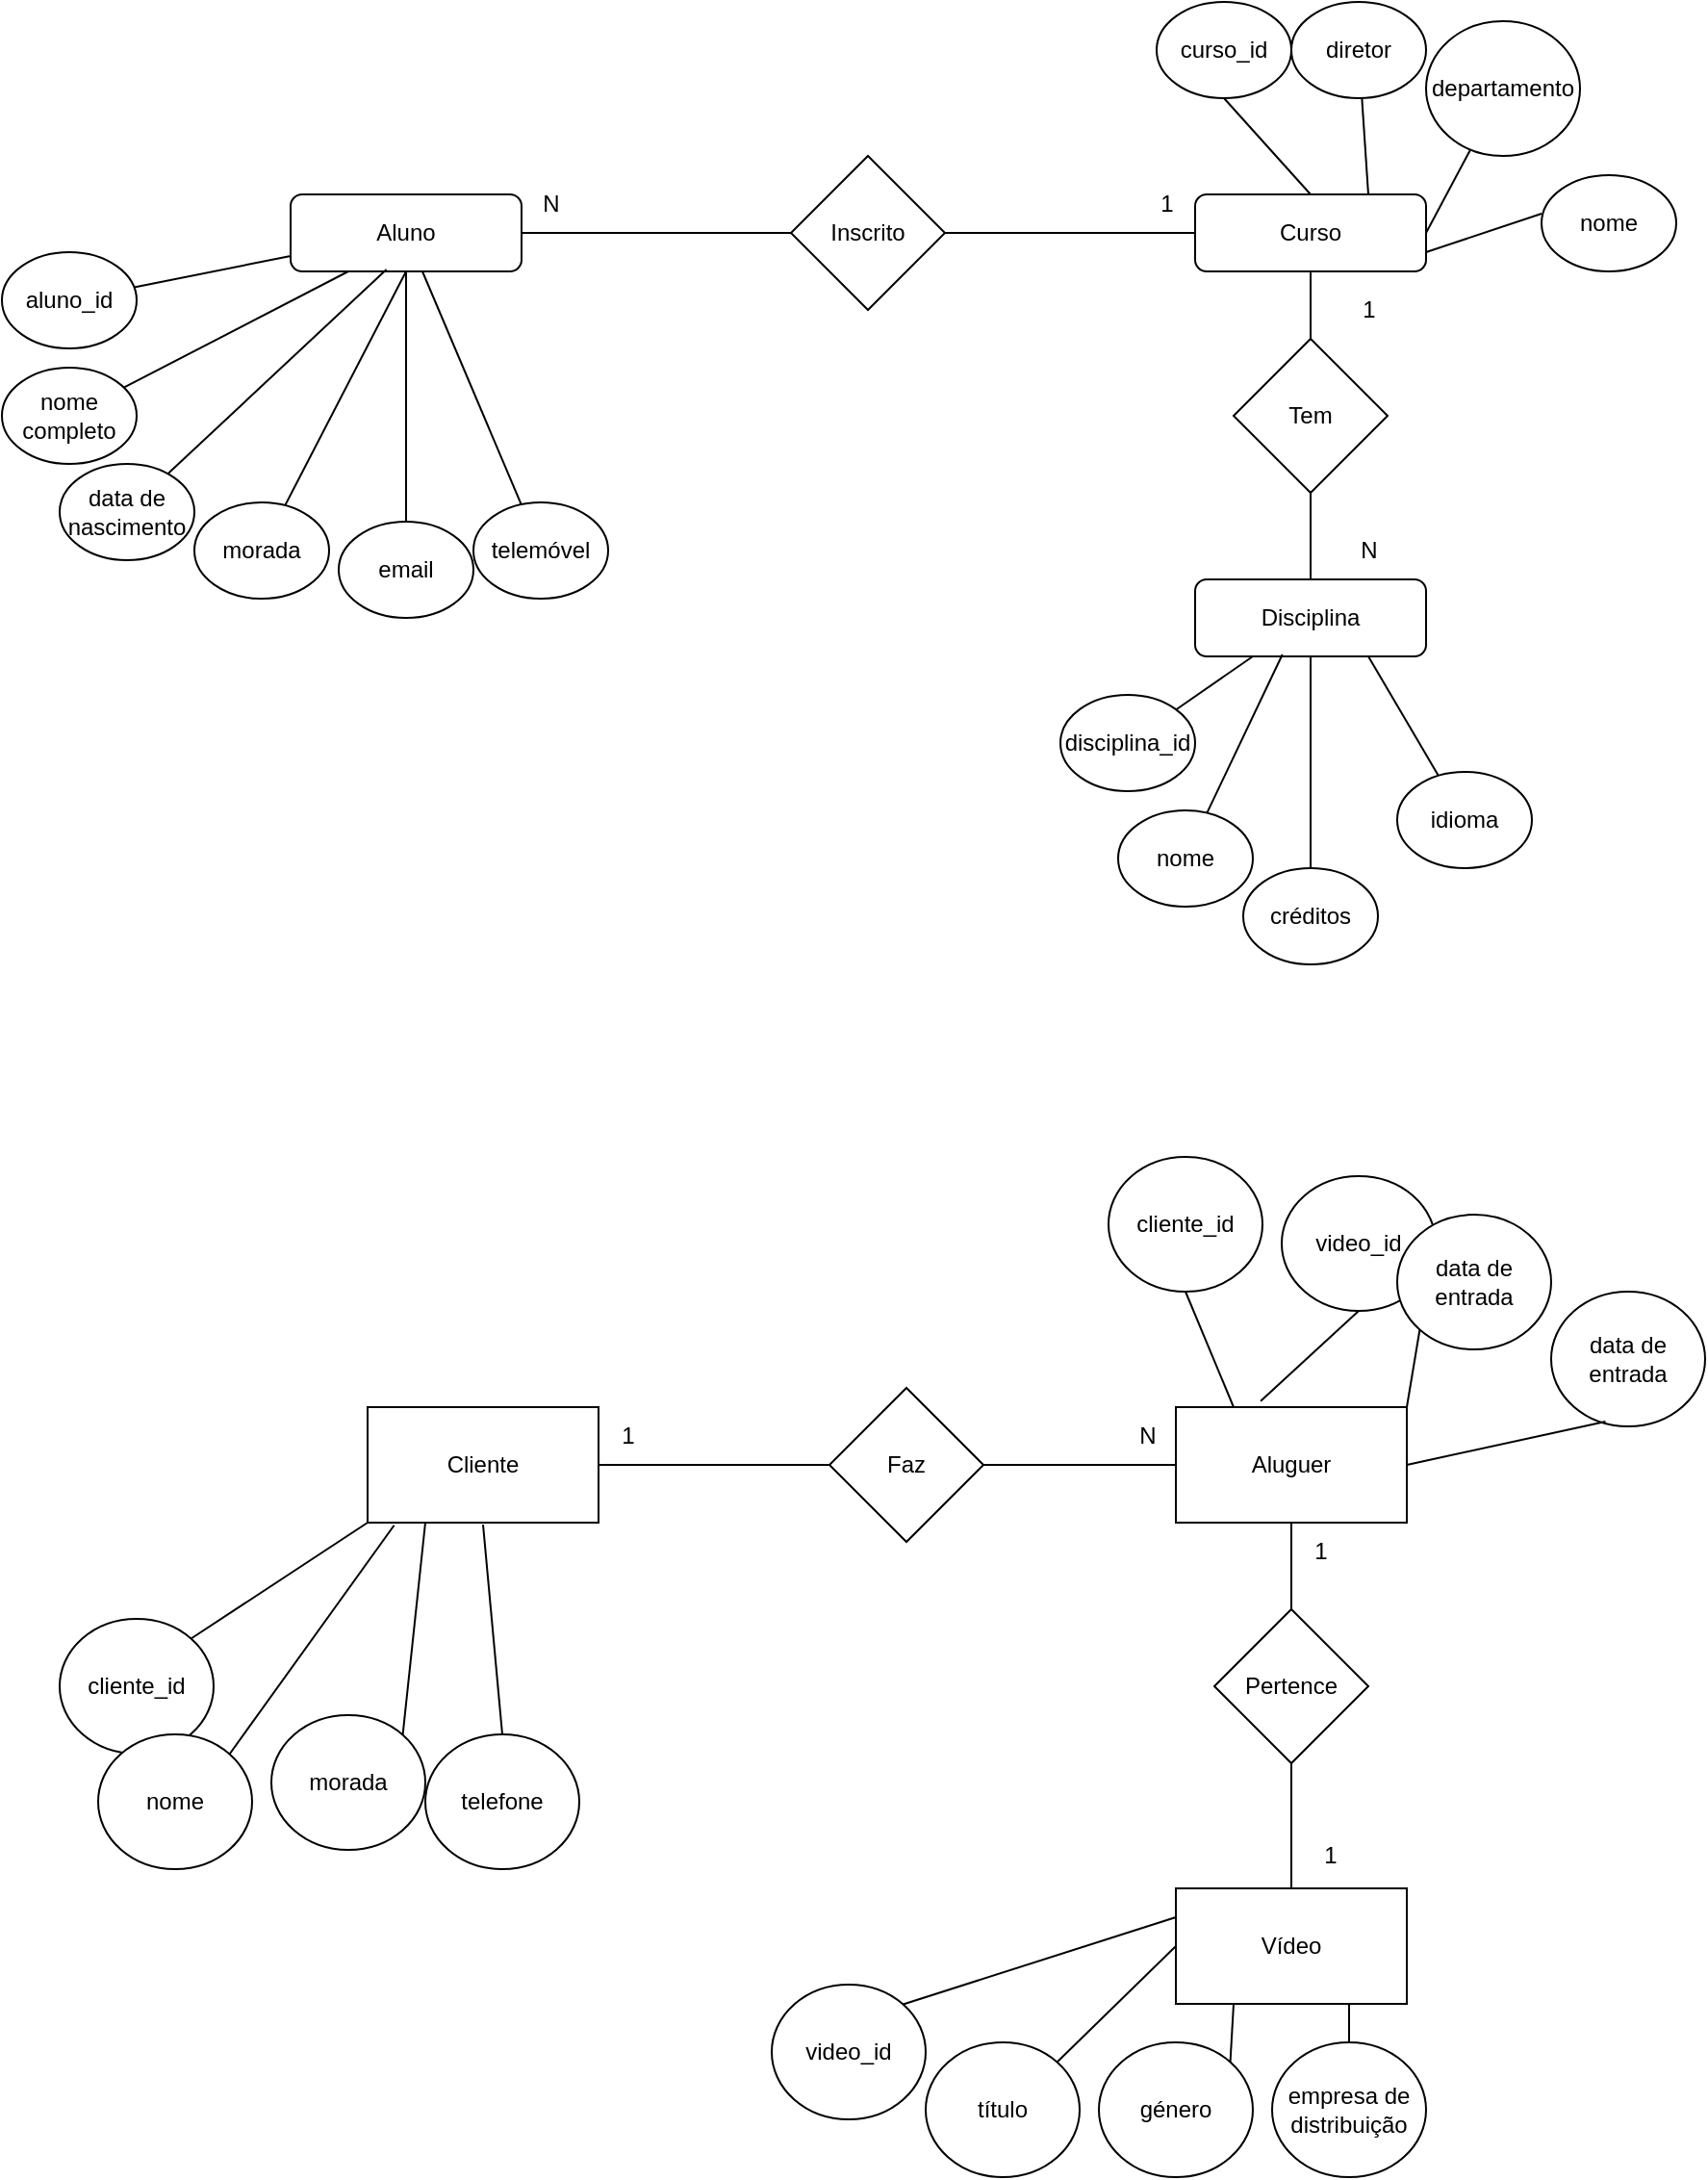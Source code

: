 <mxfile version="26.0.11">
  <diagram id="C5RBs43oDa-KdzZeNtuy" name="Page-1">
    <mxGraphModel dx="2062" dy="655" grid="1" gridSize="10" guides="1" tooltips="1" connect="1" arrows="1" fold="1" page="1" pageScale="1" pageWidth="827" pageHeight="1169" math="0" shadow="0">
      <root>
        <mxCell id="WIyWlLk6GJQsqaUBKTNV-0" />
        <mxCell id="WIyWlLk6GJQsqaUBKTNV-1" parent="WIyWlLk6GJQsqaUBKTNV-0" />
        <mxCell id="WIyWlLk6GJQsqaUBKTNV-3" value="Aluno" style="rounded=1;whiteSpace=wrap;html=1;fontSize=12;glass=0;strokeWidth=1;shadow=0;" parent="WIyWlLk6GJQsqaUBKTNV-1" vertex="1">
          <mxGeometry x="-630" y="120" width="120" height="40" as="geometry" />
        </mxCell>
        <mxCell id="qN2a7-wlCZaR_5KQ552V-1" value="Disciplina" style="rounded=1;whiteSpace=wrap;html=1;fontSize=12;glass=0;strokeWidth=1;shadow=0;" vertex="1" parent="WIyWlLk6GJQsqaUBKTNV-1">
          <mxGeometry x="-160" y="320" width="120" height="40" as="geometry" />
        </mxCell>
        <mxCell id="qN2a7-wlCZaR_5KQ552V-2" value="Curso" style="rounded=1;whiteSpace=wrap;html=1;fontSize=12;glass=0;strokeWidth=1;shadow=0;" vertex="1" parent="WIyWlLk6GJQsqaUBKTNV-1">
          <mxGeometry x="-160" y="120" width="120" height="40" as="geometry" />
        </mxCell>
        <mxCell id="qN2a7-wlCZaR_5KQ552V-3" value="aluno_id" style="ellipse;whiteSpace=wrap;html=1;" vertex="1" parent="WIyWlLk6GJQsqaUBKTNV-1">
          <mxGeometry x="-780" y="150" width="70" height="50" as="geometry" />
        </mxCell>
        <mxCell id="qN2a7-wlCZaR_5KQ552V-8" value="" style="endArrow=none;html=1;rounded=0;" edge="1" parent="WIyWlLk6GJQsqaUBKTNV-1" source="qN2a7-wlCZaR_5KQ552V-3" target="WIyWlLk6GJQsqaUBKTNV-3">
          <mxGeometry width="50" height="50" relative="1" as="geometry">
            <mxPoint x="-330" y="310" as="sourcePoint" />
            <mxPoint x="-280" y="260" as="targetPoint" />
          </mxGeometry>
        </mxCell>
        <mxCell id="qN2a7-wlCZaR_5KQ552V-9" value="data de nascimento" style="ellipse;whiteSpace=wrap;html=1;" vertex="1" parent="WIyWlLk6GJQsqaUBKTNV-1">
          <mxGeometry x="-750" y="260" width="70" height="50" as="geometry" />
        </mxCell>
        <mxCell id="qN2a7-wlCZaR_5KQ552V-10" value="" style="endArrow=none;html=1;rounded=0;entryX=0.415;entryY=0.975;entryDx=0;entryDy=0;entryPerimeter=0;" edge="1" parent="WIyWlLk6GJQsqaUBKTNV-1" source="qN2a7-wlCZaR_5KQ552V-9" target="WIyWlLk6GJQsqaUBKTNV-3">
          <mxGeometry width="50" height="50" relative="1" as="geometry">
            <mxPoint x="-300" y="330" as="sourcePoint" />
            <mxPoint x="-568" y="180" as="targetPoint" />
          </mxGeometry>
        </mxCell>
        <mxCell id="qN2a7-wlCZaR_5KQ552V-11" value="nome completo" style="ellipse;whiteSpace=wrap;html=1;" vertex="1" parent="WIyWlLk6GJQsqaUBKTNV-1">
          <mxGeometry x="-780" y="210" width="70" height="50" as="geometry" />
        </mxCell>
        <mxCell id="qN2a7-wlCZaR_5KQ552V-12" value="" style="endArrow=none;html=1;rounded=0;entryX=0.25;entryY=1;entryDx=0;entryDy=0;" edge="1" parent="WIyWlLk6GJQsqaUBKTNV-1" source="qN2a7-wlCZaR_5KQ552V-11" target="WIyWlLk6GJQsqaUBKTNV-3">
          <mxGeometry width="50" height="50" relative="1" as="geometry">
            <mxPoint x="-310" y="330" as="sourcePoint" />
            <mxPoint x="-610" y="180" as="targetPoint" />
          </mxGeometry>
        </mxCell>
        <mxCell id="qN2a7-wlCZaR_5KQ552V-13" value="morada" style="ellipse;whiteSpace=wrap;html=1;" vertex="1" parent="WIyWlLk6GJQsqaUBKTNV-1">
          <mxGeometry x="-680" y="280" width="70" height="50" as="geometry" />
        </mxCell>
        <mxCell id="qN2a7-wlCZaR_5KQ552V-14" value="" style="endArrow=none;html=1;rounded=0;entryX=0.5;entryY=1;entryDx=0;entryDy=0;" edge="1" parent="WIyWlLk6GJQsqaUBKTNV-1" source="qN2a7-wlCZaR_5KQ552V-13" target="WIyWlLk6GJQsqaUBKTNV-3">
          <mxGeometry width="50" height="50" relative="1" as="geometry">
            <mxPoint x="-300" y="340" as="sourcePoint" />
            <mxPoint x="-568" y="190" as="targetPoint" />
          </mxGeometry>
        </mxCell>
        <mxCell id="qN2a7-wlCZaR_5KQ552V-15" value="email" style="ellipse;whiteSpace=wrap;html=1;" vertex="1" parent="WIyWlLk6GJQsqaUBKTNV-1">
          <mxGeometry x="-605" y="290" width="70" height="50" as="geometry" />
        </mxCell>
        <mxCell id="qN2a7-wlCZaR_5KQ552V-16" value="" style="endArrow=none;html=1;rounded=0;entryX=0.5;entryY=1;entryDx=0;entryDy=0;" edge="1" parent="WIyWlLk6GJQsqaUBKTNV-1" source="qN2a7-wlCZaR_5KQ552V-15" target="WIyWlLk6GJQsqaUBKTNV-3">
          <mxGeometry width="50" height="50" relative="1" as="geometry">
            <mxPoint x="-290" y="350" as="sourcePoint" />
            <mxPoint x="-558" y="200" as="targetPoint" />
          </mxGeometry>
        </mxCell>
        <mxCell id="qN2a7-wlCZaR_5KQ552V-17" value="telemóvel" style="ellipse;whiteSpace=wrap;html=1;" vertex="1" parent="WIyWlLk6GJQsqaUBKTNV-1">
          <mxGeometry x="-535" y="280" width="70" height="50" as="geometry" />
        </mxCell>
        <mxCell id="qN2a7-wlCZaR_5KQ552V-18" value="" style="endArrow=none;html=1;rounded=0;" edge="1" parent="WIyWlLk6GJQsqaUBKTNV-1" source="qN2a7-wlCZaR_5KQ552V-17" target="WIyWlLk6GJQsqaUBKTNV-3">
          <mxGeometry width="50" height="50" relative="1" as="geometry">
            <mxPoint x="-260" y="390" as="sourcePoint" />
            <mxPoint x="-528" y="240" as="targetPoint" />
          </mxGeometry>
        </mxCell>
        <mxCell id="qN2a7-wlCZaR_5KQ552V-19" style="edgeStyle=orthogonalEdgeStyle;rounded=0;orthogonalLoop=1;jettySize=auto;html=1;exitX=0.5;exitY=1;exitDx=0;exitDy=0;" edge="1" parent="WIyWlLk6GJQsqaUBKTNV-1" source="qN2a7-wlCZaR_5KQ552V-9" target="qN2a7-wlCZaR_5KQ552V-9">
          <mxGeometry relative="1" as="geometry" />
        </mxCell>
        <mxCell id="qN2a7-wlCZaR_5KQ552V-21" value="1" style="text;html=1;align=center;verticalAlign=middle;resizable=0;points=[];autosize=1;strokeColor=none;fillColor=none;" vertex="1" parent="WIyWlLk6GJQsqaUBKTNV-1">
          <mxGeometry x="-85" y="165" width="30" height="30" as="geometry" />
        </mxCell>
        <mxCell id="qN2a7-wlCZaR_5KQ552V-22" value="N" style="text;html=1;align=center;verticalAlign=middle;resizable=0;points=[];autosize=1;strokeColor=none;fillColor=none;" vertex="1" parent="WIyWlLk6GJQsqaUBKTNV-1">
          <mxGeometry x="-85" y="290" width="30" height="30" as="geometry" />
        </mxCell>
        <mxCell id="qN2a7-wlCZaR_5KQ552V-23" value="Tem" style="rhombus;whiteSpace=wrap;html=1;" vertex="1" parent="WIyWlLk6GJQsqaUBKTNV-1">
          <mxGeometry x="-140" y="195" width="80" height="80" as="geometry" />
        </mxCell>
        <mxCell id="qN2a7-wlCZaR_5KQ552V-24" value="" style="endArrow=none;html=1;rounded=0;entryX=0.5;entryY=1;entryDx=0;entryDy=0;exitX=0.5;exitY=0;exitDx=0;exitDy=0;" edge="1" parent="WIyWlLk6GJQsqaUBKTNV-1" source="qN2a7-wlCZaR_5KQ552V-23" target="qN2a7-wlCZaR_5KQ552V-2">
          <mxGeometry width="50" height="50" relative="1" as="geometry">
            <mxPoint x="-330" y="350" as="sourcePoint" />
            <mxPoint x="-280" y="300" as="targetPoint" />
          </mxGeometry>
        </mxCell>
        <mxCell id="qN2a7-wlCZaR_5KQ552V-25" value="" style="endArrow=none;html=1;rounded=0;entryX=0.5;entryY=0;entryDx=0;entryDy=0;exitX=0.5;exitY=1;exitDx=0;exitDy=0;" edge="1" parent="WIyWlLk6GJQsqaUBKTNV-1" source="qN2a7-wlCZaR_5KQ552V-23" target="qN2a7-wlCZaR_5KQ552V-1">
          <mxGeometry width="50" height="50" relative="1" as="geometry">
            <mxPoint x="-90" y="205" as="sourcePoint" />
            <mxPoint x="-90" y="170" as="targetPoint" />
          </mxGeometry>
        </mxCell>
        <mxCell id="qN2a7-wlCZaR_5KQ552V-26" value="Inscrito" style="rhombus;whiteSpace=wrap;html=1;" vertex="1" parent="WIyWlLk6GJQsqaUBKTNV-1">
          <mxGeometry x="-370" y="100" width="80" height="80" as="geometry" />
        </mxCell>
        <mxCell id="qN2a7-wlCZaR_5KQ552V-27" value="" style="endArrow=none;html=1;rounded=0;entryX=1;entryY=0.5;entryDx=0;entryDy=0;exitX=0;exitY=0.5;exitDx=0;exitDy=0;" edge="1" parent="WIyWlLk6GJQsqaUBKTNV-1" source="qN2a7-wlCZaR_5KQ552V-26" target="WIyWlLk6GJQsqaUBKTNV-3">
          <mxGeometry width="50" height="50" relative="1" as="geometry">
            <mxPoint x="-330" y="350" as="sourcePoint" />
            <mxPoint x="-280" y="300" as="targetPoint" />
          </mxGeometry>
        </mxCell>
        <mxCell id="qN2a7-wlCZaR_5KQ552V-28" value="" style="endArrow=none;html=1;rounded=0;entryX=0;entryY=0.5;entryDx=0;entryDy=0;exitX=1;exitY=0.5;exitDx=0;exitDy=0;" edge="1" parent="WIyWlLk6GJQsqaUBKTNV-1" source="qN2a7-wlCZaR_5KQ552V-26" target="qN2a7-wlCZaR_5KQ552V-2">
          <mxGeometry width="50" height="50" relative="1" as="geometry">
            <mxPoint x="-360" y="150" as="sourcePoint" />
            <mxPoint x="-500" y="150" as="targetPoint" />
          </mxGeometry>
        </mxCell>
        <mxCell id="qN2a7-wlCZaR_5KQ552V-29" value="1" style="text;html=1;align=center;verticalAlign=middle;resizable=0;points=[];autosize=1;strokeColor=none;fillColor=none;" vertex="1" parent="WIyWlLk6GJQsqaUBKTNV-1">
          <mxGeometry x="-190" y="110" width="30" height="30" as="geometry" />
        </mxCell>
        <mxCell id="qN2a7-wlCZaR_5KQ552V-30" value="N" style="text;html=1;align=center;verticalAlign=middle;resizable=0;points=[];autosize=1;strokeColor=none;fillColor=none;" vertex="1" parent="WIyWlLk6GJQsqaUBKTNV-1">
          <mxGeometry x="-510" y="110" width="30" height="30" as="geometry" />
        </mxCell>
        <mxCell id="qN2a7-wlCZaR_5KQ552V-32" value="diretor" style="ellipse;whiteSpace=wrap;html=1;" vertex="1" parent="WIyWlLk6GJQsqaUBKTNV-1">
          <mxGeometry x="-110" y="20" width="70" height="50" as="geometry" />
        </mxCell>
        <mxCell id="qN2a7-wlCZaR_5KQ552V-33" value="" style="endArrow=none;html=1;rounded=0;entryX=0.75;entryY=0;entryDx=0;entryDy=0;" edge="1" parent="WIyWlLk6GJQsqaUBKTNV-1" source="qN2a7-wlCZaR_5KQ552V-32" target="qN2a7-wlCZaR_5KQ552V-2">
          <mxGeometry width="50" height="50" relative="1" as="geometry">
            <mxPoint x="-68" y="540" as="sourcePoint" />
            <mxPoint x="-370" y="310" as="targetPoint" />
          </mxGeometry>
        </mxCell>
        <mxCell id="qN2a7-wlCZaR_5KQ552V-34" value="departamento" style="ellipse;whiteSpace=wrap;html=1;" vertex="1" parent="WIyWlLk6GJQsqaUBKTNV-1">
          <mxGeometry x="-40" y="30" width="80" height="70" as="geometry" />
        </mxCell>
        <mxCell id="qN2a7-wlCZaR_5KQ552V-35" value="" style="endArrow=none;html=1;rounded=0;entryX=1;entryY=0.5;entryDx=0;entryDy=0;" edge="1" parent="WIyWlLk6GJQsqaUBKTNV-1" source="qN2a7-wlCZaR_5KQ552V-34" target="qN2a7-wlCZaR_5KQ552V-2">
          <mxGeometry width="50" height="50" relative="1" as="geometry">
            <mxPoint x="-163" y="580" as="sourcePoint" />
            <mxPoint x="-465" y="350" as="targetPoint" />
          </mxGeometry>
        </mxCell>
        <mxCell id="qN2a7-wlCZaR_5KQ552V-36" value="curso_id" style="ellipse;whiteSpace=wrap;html=1;" vertex="1" parent="WIyWlLk6GJQsqaUBKTNV-1">
          <mxGeometry x="-180" y="20" width="70" height="50" as="geometry" />
        </mxCell>
        <mxCell id="qN2a7-wlCZaR_5KQ552V-37" value="" style="endArrow=none;html=1;rounded=0;entryX=0.5;entryY=0;entryDx=0;entryDy=0;exitX=0.5;exitY=1;exitDx=0;exitDy=0;" edge="1" parent="WIyWlLk6GJQsqaUBKTNV-1" source="qN2a7-wlCZaR_5KQ552V-36" target="qN2a7-wlCZaR_5KQ552V-2">
          <mxGeometry width="50" height="50" relative="1" as="geometry">
            <mxPoint x="-275" y="600" as="sourcePoint" />
            <mxPoint x="-577" y="370" as="targetPoint" />
          </mxGeometry>
        </mxCell>
        <mxCell id="qN2a7-wlCZaR_5KQ552V-38" value="nome" style="ellipse;whiteSpace=wrap;html=1;" vertex="1" parent="WIyWlLk6GJQsqaUBKTNV-1">
          <mxGeometry x="20" y="110" width="70" height="50" as="geometry" />
        </mxCell>
        <mxCell id="qN2a7-wlCZaR_5KQ552V-39" value="" style="endArrow=none;html=1;rounded=0;entryX=1;entryY=0.75;entryDx=0;entryDy=0;exitX=0;exitY=0.4;exitDx=0;exitDy=0;exitPerimeter=0;" edge="1" parent="WIyWlLk6GJQsqaUBKTNV-1" source="qN2a7-wlCZaR_5KQ552V-38" target="qN2a7-wlCZaR_5KQ552V-2">
          <mxGeometry width="50" height="50" relative="1" as="geometry">
            <mxPoint x="20.051" y="146.344" as="sourcePoint" />
            <mxPoint x="-343" y="380" as="targetPoint" />
          </mxGeometry>
        </mxCell>
        <mxCell id="qN2a7-wlCZaR_5KQ552V-42" value="disciplina_id" style="ellipse;whiteSpace=wrap;html=1;" vertex="1" parent="WIyWlLk6GJQsqaUBKTNV-1">
          <mxGeometry x="-230" y="380" width="70" height="50" as="geometry" />
        </mxCell>
        <mxCell id="qN2a7-wlCZaR_5KQ552V-43" value="" style="endArrow=none;html=1;rounded=0;entryX=0.25;entryY=1;entryDx=0;entryDy=0;" edge="1" parent="WIyWlLk6GJQsqaUBKTNV-1" source="qN2a7-wlCZaR_5KQ552V-42" target="qN2a7-wlCZaR_5KQ552V-1">
          <mxGeometry width="50" height="50" relative="1" as="geometry">
            <mxPoint x="-441" y="860" as="sourcePoint" />
            <mxPoint x="-266" y="380" as="targetPoint" />
          </mxGeometry>
        </mxCell>
        <mxCell id="qN2a7-wlCZaR_5KQ552V-44" value="nome" style="ellipse;whiteSpace=wrap;html=1;" vertex="1" parent="WIyWlLk6GJQsqaUBKTNV-1">
          <mxGeometry x="-200" y="440" width="70" height="50" as="geometry" />
        </mxCell>
        <mxCell id="qN2a7-wlCZaR_5KQ552V-45" value="" style="endArrow=none;html=1;rounded=0;entryX=0.378;entryY=0.975;entryDx=0;entryDy=0;entryPerimeter=0;" edge="1" parent="WIyWlLk6GJQsqaUBKTNV-1" source="qN2a7-wlCZaR_5KQ552V-44" target="qN2a7-wlCZaR_5KQ552V-1">
          <mxGeometry width="50" height="50" relative="1" as="geometry">
            <mxPoint x="-345" y="930" as="sourcePoint" />
            <mxPoint x="-170" y="450" as="targetPoint" />
          </mxGeometry>
        </mxCell>
        <mxCell id="qN2a7-wlCZaR_5KQ552V-46" value="idioma" style="ellipse;whiteSpace=wrap;html=1;" vertex="1" parent="WIyWlLk6GJQsqaUBKTNV-1">
          <mxGeometry x="-55" y="420" width="70" height="50" as="geometry" />
        </mxCell>
        <mxCell id="qN2a7-wlCZaR_5KQ552V-47" value="" style="endArrow=none;html=1;rounded=0;entryX=0.75;entryY=1;entryDx=0;entryDy=0;" edge="1" parent="WIyWlLk6GJQsqaUBKTNV-1" source="qN2a7-wlCZaR_5KQ552V-46" target="qN2a7-wlCZaR_5KQ552V-1">
          <mxGeometry width="50" height="50" relative="1" as="geometry">
            <mxPoint x="-425" y="980" as="sourcePoint" />
            <mxPoint x="-250" y="500" as="targetPoint" />
          </mxGeometry>
        </mxCell>
        <mxCell id="qN2a7-wlCZaR_5KQ552V-48" value="créditos" style="ellipse;whiteSpace=wrap;html=1;" vertex="1" parent="WIyWlLk6GJQsqaUBKTNV-1">
          <mxGeometry x="-135" y="470" width="70" height="50" as="geometry" />
        </mxCell>
        <mxCell id="qN2a7-wlCZaR_5KQ552V-49" value="" style="endArrow=none;html=1;rounded=0;entryX=0.5;entryY=1;entryDx=0;entryDy=0;" edge="1" parent="WIyWlLk6GJQsqaUBKTNV-1" source="qN2a7-wlCZaR_5KQ552V-48" target="qN2a7-wlCZaR_5KQ552V-1">
          <mxGeometry width="50" height="50" relative="1" as="geometry">
            <mxPoint x="-255" y="1010" as="sourcePoint" />
            <mxPoint x="-80" y="530" as="targetPoint" />
          </mxGeometry>
        </mxCell>
        <mxCell id="qN2a7-wlCZaR_5KQ552V-50" value="Cliente" style="rounded=0;whiteSpace=wrap;html=1;" vertex="1" parent="WIyWlLk6GJQsqaUBKTNV-1">
          <mxGeometry x="-590" y="750" width="120" height="60" as="geometry" />
        </mxCell>
        <mxCell id="qN2a7-wlCZaR_5KQ552V-51" value="Aluguer" style="rounded=0;whiteSpace=wrap;html=1;" vertex="1" parent="WIyWlLk6GJQsqaUBKTNV-1">
          <mxGeometry x="-170" y="750" width="120" height="60" as="geometry" />
        </mxCell>
        <mxCell id="qN2a7-wlCZaR_5KQ552V-52" value="cliente_id" style="ellipse;whiteSpace=wrap;html=1;" vertex="1" parent="WIyWlLk6GJQsqaUBKTNV-1">
          <mxGeometry x="-750" y="860" width="80" height="70" as="geometry" />
        </mxCell>
        <mxCell id="qN2a7-wlCZaR_5KQ552V-53" value="" style="endArrow=none;html=1;rounded=0;exitX=1;exitY=0;exitDx=0;exitDy=0;entryX=0;entryY=1;entryDx=0;entryDy=0;" edge="1" parent="WIyWlLk6GJQsqaUBKTNV-1" source="qN2a7-wlCZaR_5KQ552V-52" target="qN2a7-wlCZaR_5KQ552V-50">
          <mxGeometry width="50" height="50" relative="1" as="geometry">
            <mxPoint x="-360" y="890" as="sourcePoint" />
            <mxPoint x="-310" y="840" as="targetPoint" />
          </mxGeometry>
        </mxCell>
        <mxCell id="qN2a7-wlCZaR_5KQ552V-54" value="morada" style="ellipse;whiteSpace=wrap;html=1;" vertex="1" parent="WIyWlLk6GJQsqaUBKTNV-1">
          <mxGeometry x="-640" y="910" width="80" height="70" as="geometry" />
        </mxCell>
        <mxCell id="qN2a7-wlCZaR_5KQ552V-55" value="" style="endArrow=none;html=1;rounded=0;exitX=1;exitY=0;exitDx=0;exitDy=0;entryX=0.25;entryY=1;entryDx=0;entryDy=0;" edge="1" parent="WIyWlLk6GJQsqaUBKTNV-1" source="qN2a7-wlCZaR_5KQ552V-54" target="qN2a7-wlCZaR_5KQ552V-50">
          <mxGeometry width="50" height="50" relative="1" as="geometry">
            <mxPoint x="-270" y="940" as="sourcePoint" />
            <mxPoint x="-500" y="860" as="targetPoint" />
          </mxGeometry>
        </mxCell>
        <mxCell id="qN2a7-wlCZaR_5KQ552V-56" value="nome" style="ellipse;whiteSpace=wrap;html=1;" vertex="1" parent="WIyWlLk6GJQsqaUBKTNV-1">
          <mxGeometry x="-730" y="920" width="80" height="70" as="geometry" />
        </mxCell>
        <mxCell id="qN2a7-wlCZaR_5KQ552V-57" value="" style="endArrow=none;html=1;rounded=0;exitX=1;exitY=0;exitDx=0;exitDy=0;entryX=0.115;entryY=1.023;entryDx=0;entryDy=0;entryPerimeter=0;" edge="1" parent="WIyWlLk6GJQsqaUBKTNV-1" source="qN2a7-wlCZaR_5KQ552V-56" target="qN2a7-wlCZaR_5KQ552V-50">
          <mxGeometry width="50" height="50" relative="1" as="geometry">
            <mxPoint x="-340" y="910" as="sourcePoint" />
            <mxPoint x="-570" y="830" as="targetPoint" />
          </mxGeometry>
        </mxCell>
        <mxCell id="qN2a7-wlCZaR_5KQ552V-58" value="telefone" style="ellipse;whiteSpace=wrap;html=1;" vertex="1" parent="WIyWlLk6GJQsqaUBKTNV-1">
          <mxGeometry x="-560" y="920" width="80" height="70" as="geometry" />
        </mxCell>
        <mxCell id="qN2a7-wlCZaR_5KQ552V-59" value="" style="endArrow=none;html=1;rounded=0;exitX=0.5;exitY=0;exitDx=0;exitDy=0;" edge="1" parent="WIyWlLk6GJQsqaUBKTNV-1" source="qN2a7-wlCZaR_5KQ552V-58">
          <mxGeometry width="50" height="50" relative="1" as="geometry">
            <mxPoint x="-170" y="980" as="sourcePoint" />
            <mxPoint x="-530" y="811" as="targetPoint" />
          </mxGeometry>
        </mxCell>
        <mxCell id="qN2a7-wlCZaR_5KQ552V-61" value="Faz" style="rhombus;whiteSpace=wrap;html=1;" vertex="1" parent="WIyWlLk6GJQsqaUBKTNV-1">
          <mxGeometry x="-350" y="740" width="80" height="80" as="geometry" />
        </mxCell>
        <mxCell id="qN2a7-wlCZaR_5KQ552V-63" value="" style="endArrow=none;html=1;rounded=0;entryX=0;entryY=0.5;entryDx=0;entryDy=0;exitX=1;exitY=0.5;exitDx=0;exitDy=0;" edge="1" parent="WIyWlLk6GJQsqaUBKTNV-1" source="qN2a7-wlCZaR_5KQ552V-50" target="qN2a7-wlCZaR_5KQ552V-61">
          <mxGeometry width="50" height="50" relative="1" as="geometry">
            <mxPoint x="-360" y="890" as="sourcePoint" />
            <mxPoint x="-310" y="840" as="targetPoint" />
          </mxGeometry>
        </mxCell>
        <mxCell id="qN2a7-wlCZaR_5KQ552V-64" value="" style="endArrow=none;html=1;rounded=0;entryX=0;entryY=0.5;entryDx=0;entryDy=0;exitX=1;exitY=0.5;exitDx=0;exitDy=0;" edge="1" parent="WIyWlLk6GJQsqaUBKTNV-1" source="qN2a7-wlCZaR_5KQ552V-61" target="qN2a7-wlCZaR_5KQ552V-51">
          <mxGeometry width="50" height="50" relative="1" as="geometry">
            <mxPoint x="-460" y="790" as="sourcePoint" />
            <mxPoint x="-340" y="790" as="targetPoint" />
          </mxGeometry>
        </mxCell>
        <mxCell id="qN2a7-wlCZaR_5KQ552V-70" value="1" style="text;html=1;align=center;verticalAlign=middle;resizable=0;points=[];autosize=1;strokeColor=none;fillColor=none;" vertex="1" parent="WIyWlLk6GJQsqaUBKTNV-1">
          <mxGeometry x="-470" y="750" width="30" height="30" as="geometry" />
        </mxCell>
        <mxCell id="qN2a7-wlCZaR_5KQ552V-71" value="N" style="text;html=1;align=center;verticalAlign=middle;resizable=0;points=[];autosize=1;strokeColor=none;fillColor=none;" vertex="1" parent="WIyWlLk6GJQsqaUBKTNV-1">
          <mxGeometry x="-200" y="750" width="30" height="30" as="geometry" />
        </mxCell>
        <mxCell id="qN2a7-wlCZaR_5KQ552V-79" value="Vídeo" style="rounded=0;whiteSpace=wrap;html=1;" vertex="1" parent="WIyWlLk6GJQsqaUBKTNV-1">
          <mxGeometry x="-170" y="1000" width="120" height="60" as="geometry" />
        </mxCell>
        <mxCell id="qN2a7-wlCZaR_5KQ552V-80" value="Pertence" style="rhombus;whiteSpace=wrap;html=1;" vertex="1" parent="WIyWlLk6GJQsqaUBKTNV-1">
          <mxGeometry x="-150" y="855" width="80" height="80" as="geometry" />
        </mxCell>
        <mxCell id="qN2a7-wlCZaR_5KQ552V-81" value="" style="endArrow=none;html=1;rounded=0;entryX=0.5;entryY=1;entryDx=0;entryDy=0;exitX=0.5;exitY=0;exitDx=0;exitDy=0;" edge="1" parent="WIyWlLk6GJQsqaUBKTNV-1" source="qN2a7-wlCZaR_5KQ552V-80" target="qN2a7-wlCZaR_5KQ552V-51">
          <mxGeometry width="50" height="50" relative="1" as="geometry">
            <mxPoint x="-340" y="930" as="sourcePoint" />
            <mxPoint x="-290" y="880" as="targetPoint" />
          </mxGeometry>
        </mxCell>
        <mxCell id="qN2a7-wlCZaR_5KQ552V-82" value="" style="endArrow=none;html=1;rounded=0;entryX=0.5;entryY=1;entryDx=0;entryDy=0;exitX=0.5;exitY=0;exitDx=0;exitDy=0;" edge="1" parent="WIyWlLk6GJQsqaUBKTNV-1" source="qN2a7-wlCZaR_5KQ552V-79" target="qN2a7-wlCZaR_5KQ552V-80">
          <mxGeometry width="50" height="50" relative="1" as="geometry">
            <mxPoint x="-340" y="930" as="sourcePoint" />
            <mxPoint x="-290" y="880" as="targetPoint" />
          </mxGeometry>
        </mxCell>
        <mxCell id="qN2a7-wlCZaR_5KQ552V-83" value="1" style="text;html=1;align=center;verticalAlign=middle;resizable=0;points=[];autosize=1;strokeColor=none;fillColor=none;" vertex="1" parent="WIyWlLk6GJQsqaUBKTNV-1">
          <mxGeometry x="-110" y="810" width="30" height="30" as="geometry" />
        </mxCell>
        <mxCell id="qN2a7-wlCZaR_5KQ552V-84" value="1" style="text;html=1;align=center;verticalAlign=middle;resizable=0;points=[];autosize=1;strokeColor=none;fillColor=none;" vertex="1" parent="WIyWlLk6GJQsqaUBKTNV-1">
          <mxGeometry x="-105" y="968" width="30" height="30" as="geometry" />
        </mxCell>
        <mxCell id="qN2a7-wlCZaR_5KQ552V-86" value="video_id" style="ellipse;whiteSpace=wrap;html=1;" vertex="1" parent="WIyWlLk6GJQsqaUBKTNV-1">
          <mxGeometry x="-380" y="1050" width="80" height="70" as="geometry" />
        </mxCell>
        <mxCell id="qN2a7-wlCZaR_5KQ552V-87" value="" style="endArrow=none;html=1;rounded=0;exitX=1;exitY=0;exitDx=0;exitDy=0;entryX=0;entryY=0.25;entryDx=0;entryDy=0;" edge="1" parent="WIyWlLk6GJQsqaUBKTNV-1" source="qN2a7-wlCZaR_5KQ552V-86" target="qN2a7-wlCZaR_5KQ552V-79">
          <mxGeometry width="50" height="50" relative="1" as="geometry">
            <mxPoint x="-90" y="1000" as="sourcePoint" />
            <mxPoint x="-320" y="920" as="targetPoint" />
          </mxGeometry>
        </mxCell>
        <mxCell id="qN2a7-wlCZaR_5KQ552V-88" value="género" style="ellipse;whiteSpace=wrap;html=1;" vertex="1" parent="WIyWlLk6GJQsqaUBKTNV-1">
          <mxGeometry x="-210" y="1080" width="80" height="70" as="geometry" />
        </mxCell>
        <mxCell id="qN2a7-wlCZaR_5KQ552V-89" value="" style="endArrow=none;html=1;rounded=0;exitX=1;exitY=0;exitDx=0;exitDy=0;entryX=0.25;entryY=1;entryDx=0;entryDy=0;" edge="1" parent="WIyWlLk6GJQsqaUBKTNV-1" source="qN2a7-wlCZaR_5KQ552V-88" target="qN2a7-wlCZaR_5KQ552V-79">
          <mxGeometry width="50" height="50" relative="1" as="geometry">
            <mxPoint y="1050" as="sourcePoint" />
            <mxPoint x="-290" y="920" as="targetPoint" />
          </mxGeometry>
        </mxCell>
        <mxCell id="qN2a7-wlCZaR_5KQ552V-90" value="título" style="ellipse;whiteSpace=wrap;html=1;" vertex="1" parent="WIyWlLk6GJQsqaUBKTNV-1">
          <mxGeometry x="-300" y="1080" width="80" height="70" as="geometry" />
        </mxCell>
        <mxCell id="qN2a7-wlCZaR_5KQ552V-91" value="" style="endArrow=none;html=1;rounded=0;exitX=1;exitY=0;exitDx=0;exitDy=0;entryX=0;entryY=0.5;entryDx=0;entryDy=0;" edge="1" parent="WIyWlLk6GJQsqaUBKTNV-1" source="qN2a7-wlCZaR_5KQ552V-90" target="qN2a7-wlCZaR_5KQ552V-79">
          <mxGeometry width="50" height="50" relative="1" as="geometry">
            <mxPoint x="-70" y="1020" as="sourcePoint" />
            <mxPoint x="-306" y="921" as="targetPoint" />
          </mxGeometry>
        </mxCell>
        <mxCell id="qN2a7-wlCZaR_5KQ552V-92" value="empresa de distribuição" style="ellipse;whiteSpace=wrap;html=1;" vertex="1" parent="WIyWlLk6GJQsqaUBKTNV-1">
          <mxGeometry x="-120" y="1080" width="80" height="70" as="geometry" />
        </mxCell>
        <mxCell id="qN2a7-wlCZaR_5KQ552V-93" value="" style="endArrow=none;html=1;rounded=0;exitX=0.5;exitY=0;exitDx=0;exitDy=0;entryX=0.75;entryY=1;entryDx=0;entryDy=0;" edge="1" parent="WIyWlLk6GJQsqaUBKTNV-1" source="qN2a7-wlCZaR_5KQ552V-92" target="qN2a7-wlCZaR_5KQ552V-79">
          <mxGeometry width="50" height="50" relative="1" as="geometry">
            <mxPoint x="100" y="1090" as="sourcePoint" />
            <mxPoint x="-260" y="921" as="targetPoint" />
          </mxGeometry>
        </mxCell>
        <mxCell id="qN2a7-wlCZaR_5KQ552V-94" value="cliente_id" style="ellipse;whiteSpace=wrap;html=1;" vertex="1" parent="WIyWlLk6GJQsqaUBKTNV-1">
          <mxGeometry x="-205" y="620" width="80" height="70" as="geometry" />
        </mxCell>
        <mxCell id="qN2a7-wlCZaR_5KQ552V-95" value="" style="endArrow=none;html=1;rounded=0;exitX=0.5;exitY=1;exitDx=0;exitDy=0;entryX=0.25;entryY=0;entryDx=0;entryDy=0;" edge="1" parent="WIyWlLk6GJQsqaUBKTNV-1" source="qN2a7-wlCZaR_5KQ552V-94" target="qN2a7-wlCZaR_5KQ552V-51">
          <mxGeometry width="50" height="50" relative="1" as="geometry">
            <mxPoint x="-210" y="675" as="sourcePoint" />
            <mxPoint x="-355" y="735" as="targetPoint" />
          </mxGeometry>
        </mxCell>
        <mxCell id="qN2a7-wlCZaR_5KQ552V-96" value="video_id" style="ellipse;whiteSpace=wrap;html=1;" vertex="1" parent="WIyWlLk6GJQsqaUBKTNV-1">
          <mxGeometry x="-115" y="630" width="80" height="70" as="geometry" />
        </mxCell>
        <mxCell id="qN2a7-wlCZaR_5KQ552V-97" value="" style="endArrow=none;html=1;rounded=0;exitX=0.5;exitY=1;exitDx=0;exitDy=0;entryX=0.367;entryY=-0.052;entryDx=0;entryDy=0;entryPerimeter=0;" edge="1" parent="WIyWlLk6GJQsqaUBKTNV-1" source="qN2a7-wlCZaR_5KQ552V-96" target="qN2a7-wlCZaR_5KQ552V-51">
          <mxGeometry width="50" height="50" relative="1" as="geometry">
            <mxPoint x="60" y="785" as="sourcePoint" />
            <mxPoint x="-338.35" y="737.07" as="targetPoint" />
          </mxGeometry>
        </mxCell>
        <mxCell id="qN2a7-wlCZaR_5KQ552V-98" value="data de entrada" style="ellipse;whiteSpace=wrap;html=1;" vertex="1" parent="WIyWlLk6GJQsqaUBKTNV-1">
          <mxGeometry x="-55" y="650" width="80" height="70" as="geometry" />
        </mxCell>
        <mxCell id="qN2a7-wlCZaR_5KQ552V-99" value="" style="endArrow=none;html=1;rounded=0;exitX=0;exitY=1;exitDx=0;exitDy=0;entryX=1;entryY=0;entryDx=0;entryDy=0;" edge="1" parent="WIyWlLk6GJQsqaUBKTNV-1" source="qN2a7-wlCZaR_5KQ552V-98" target="qN2a7-wlCZaR_5KQ552V-51">
          <mxGeometry width="50" height="50" relative="1" as="geometry">
            <mxPoint x="150" y="835" as="sourcePoint" />
            <mxPoint x="10" y="845" as="targetPoint" />
          </mxGeometry>
        </mxCell>
        <mxCell id="qN2a7-wlCZaR_5KQ552V-100" value="data de entrada" style="ellipse;whiteSpace=wrap;html=1;" vertex="1" parent="WIyWlLk6GJQsqaUBKTNV-1">
          <mxGeometry x="25" y="690" width="80" height="70" as="geometry" />
        </mxCell>
        <mxCell id="qN2a7-wlCZaR_5KQ552V-101" value="" style="endArrow=none;html=1;rounded=0;exitX=0.353;exitY=0.965;exitDx=0;exitDy=0;entryX=1;entryY=0.5;entryDx=0;entryDy=0;exitPerimeter=0;" edge="1" parent="WIyWlLk6GJQsqaUBKTNV-1" source="qN2a7-wlCZaR_5KQ552V-100" target="qN2a7-wlCZaR_5KQ552V-51">
          <mxGeometry width="50" height="50" relative="1" as="geometry">
            <mxPoint x="80" y="805" as="sourcePoint" />
            <mxPoint x="-20" y="815" as="targetPoint" />
          </mxGeometry>
        </mxCell>
      </root>
    </mxGraphModel>
  </diagram>
</mxfile>
